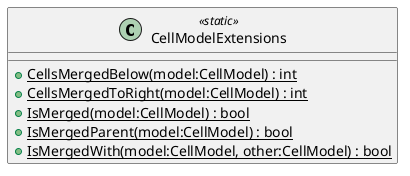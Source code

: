 @startuml
class CellModelExtensions <<static>> {
    + {static} CellsMergedBelow(model:CellModel) : int
    + {static} CellsMergedToRight(model:CellModel) : int
    + {static} IsMerged(model:CellModel) : bool
    + {static} IsMergedParent(model:CellModel) : bool
    + {static} IsMergedWith(model:CellModel, other:CellModel) : bool
}
@enduml
